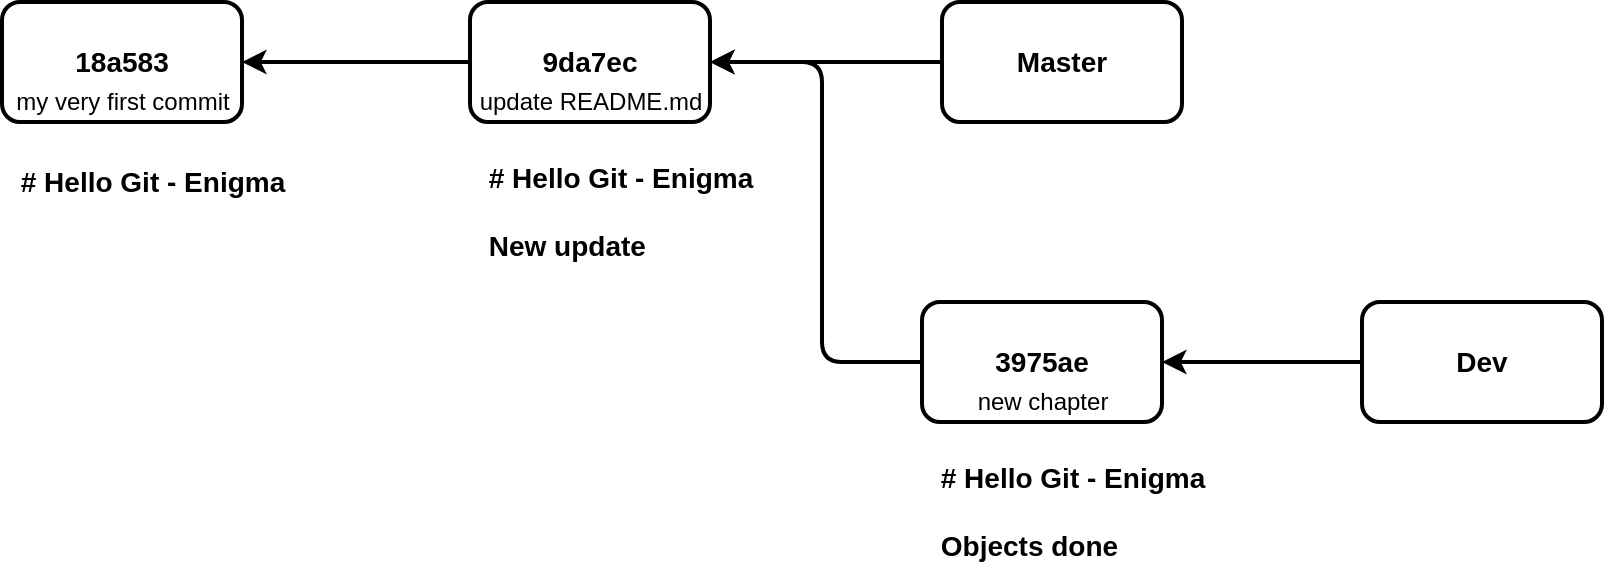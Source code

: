 <mxfile version="15.3.8" type="device"><diagram id="sCmBNae5BMMsYwfiLw7w" name="Page-1"><mxGraphModel dx="1185" dy="655" grid="1" gridSize="10" guides="1" tooltips="1" connect="1" arrows="1" fold="1" page="1" pageScale="1" pageWidth="827" pageHeight="1169" math="0" shadow="0"><root><mxCell id="0"/><mxCell id="1" parent="0"/><mxCell id="yZ-fpaxx-2vTyui-J7OY-1" value="&lt;font color=&quot;#000000&quot; style=&quot;font-size: 14px&quot;&gt;&lt;b&gt;9da7ec&lt;/b&gt;&lt;/font&gt;" style="rounded=1;whiteSpace=wrap;html=1;fillColor=none;strokeColor=#000000;strokeWidth=2;" vertex="1" parent="1"><mxGeometry x="248" y="360" width="120" height="60" as="geometry"/></mxCell><mxCell id="yZ-fpaxx-2vTyui-J7OY-2" value="&lt;font color=&quot;#000000&quot; style=&quot;font-size: 14px&quot;&gt;&lt;b&gt;18a583&lt;/b&gt;&lt;/font&gt;" style="rounded=1;whiteSpace=wrap;html=1;strokeColor=#000000;strokeWidth=2;fillColor=none;" vertex="1" parent="1"><mxGeometry x="14" y="360" width="120" height="60" as="geometry"/></mxCell><mxCell id="yZ-fpaxx-2vTyui-J7OY-3" value="" style="endArrow=classic;html=1;entryX=1;entryY=0.5;entryDx=0;entryDy=0;exitX=0;exitY=0.5;exitDx=0;exitDy=0;strokeWidth=2;strokeColor=#000000;" edge="1" parent="1" source="yZ-fpaxx-2vTyui-J7OY-1" target="yZ-fpaxx-2vTyui-J7OY-2"><mxGeometry width="50" height="50" relative="1" as="geometry"><mxPoint x="204" y="420" as="sourcePoint"/><mxPoint x="274" y="370" as="targetPoint"/></mxGeometry></mxCell><mxCell id="yZ-fpaxx-2vTyui-J7OY-4" value="&lt;font color=&quot;#000000&quot; style=&quot;font-size: 14px&quot;&gt;&lt;b&gt;# Hello Git - Enigma&lt;/b&gt;&lt;/font&gt;" style="text;html=1;align=center;verticalAlign=middle;resizable=0;points=[];autosize=1;strokeColor=none;fillColor=none;" vertex="1" parent="1"><mxGeometry x="14" y="440" width="150" height="20" as="geometry"/></mxCell><mxCell id="yZ-fpaxx-2vTyui-J7OY-5" value="&lt;div style=&quot;text-align: left&quot;&gt;&lt;b style=&quot;color: rgb(0 , 0 , 0) ; font-size: 14px&quot;&gt;# Hello Git - Enigma&lt;/b&gt;&lt;/div&gt;&lt;div style=&quot;text-align: left&quot;&gt;&lt;font color=&quot;#000000&quot;&gt;&lt;span style=&quot;font-size: 14px&quot;&gt;&lt;b&gt;&lt;br&gt;&lt;/b&gt;&lt;/span&gt;&lt;/font&gt;&lt;/div&gt;&lt;b style=&quot;color: rgb(0 , 0 , 0) ; font-size: 14px&quot;&gt;&lt;div style=&quot;text-align: left&quot;&gt;&lt;b&gt;New update&lt;/b&gt;&lt;/div&gt;&lt;/b&gt;" style="text;html=1;align=center;verticalAlign=middle;resizable=0;points=[];autosize=1;strokeColor=none;fillColor=none;" vertex="1" parent="1"><mxGeometry x="248" y="440" width="150" height="50" as="geometry"/></mxCell><mxCell id="yZ-fpaxx-2vTyui-J7OY-6" value="&lt;font color=&quot;#000000&quot;&gt;my very first commit&lt;/font&gt;" style="text;html=1;align=center;verticalAlign=middle;resizable=0;points=[];autosize=1;strokeColor=none;fillColor=none;" vertex="1" parent="1"><mxGeometry x="14" y="400" width="120" height="20" as="geometry"/></mxCell><mxCell id="yZ-fpaxx-2vTyui-J7OY-7" value="&lt;font color=&quot;#000000&quot;&gt;update README.md&lt;/font&gt;" style="text;html=1;align=center;verticalAlign=middle;resizable=0;points=[];autosize=1;strokeColor=none;fillColor=none;" vertex="1" parent="1"><mxGeometry x="243" y="400" width="130" height="20" as="geometry"/></mxCell><mxCell id="yZ-fpaxx-2vTyui-J7OY-8" value="&lt;b&gt;&lt;font style=&quot;font-size: 14px&quot; color=&quot;#000000&quot;&gt;Master&lt;/font&gt;&lt;/b&gt;" style="rounded=1;whiteSpace=wrap;html=1;fillColor=none;strokeColor=#000000;strokeWidth=2;" vertex="1" parent="1"><mxGeometry x="484" y="360" width="120" height="60" as="geometry"/></mxCell><mxCell id="yZ-fpaxx-2vTyui-J7OY-9" value="" style="endArrow=classic;html=1;exitX=0;exitY=0.5;exitDx=0;exitDy=0;entryX=1;entryY=0.5;entryDx=0;entryDy=0;strokeWidth=2;strokeColor=#000000;" edge="1" parent="1" source="yZ-fpaxx-2vTyui-J7OY-8" target="yZ-fpaxx-2vTyui-J7OY-1"><mxGeometry width="50" height="50" relative="1" as="geometry"><mxPoint x="454" y="330" as="sourcePoint"/><mxPoint x="504" y="280" as="targetPoint"/></mxGeometry></mxCell><mxCell id="yZ-fpaxx-2vTyui-J7OY-10" value="&lt;b&gt;&lt;font style=&quot;font-size: 14px&quot; color=&quot;#000000&quot;&gt;Dev&lt;/font&gt;&lt;/b&gt;" style="rounded=1;whiteSpace=wrap;html=1;fillColor=none;strokeColor=#000000;strokeWidth=2;" vertex="1" parent="1"><mxGeometry x="694" y="510" width="120" height="60" as="geometry"/></mxCell><mxCell id="yZ-fpaxx-2vTyui-J7OY-12" value="&lt;font color=&quot;#000000&quot;&gt;&lt;span style=&quot;font-size: 14px&quot;&gt;&lt;b&gt;3975ae&lt;/b&gt;&lt;/span&gt;&lt;/font&gt;" style="rounded=1;whiteSpace=wrap;html=1;fillColor=none;strokeColor=#000000;strokeWidth=2;" vertex="1" parent="1"><mxGeometry x="474" y="510" width="120" height="60" as="geometry"/></mxCell><mxCell id="yZ-fpaxx-2vTyui-J7OY-13" value="&lt;div style=&quot;text-align: left&quot;&gt;&lt;b style=&quot;color: rgb(0 , 0 , 0) ; font-size: 14px&quot;&gt;# Hello Git - Enigma&lt;/b&gt;&lt;/div&gt;&lt;div style=&quot;text-align: left&quot;&gt;&lt;font color=&quot;#000000&quot;&gt;&lt;span style=&quot;font-size: 14px&quot;&gt;&lt;b&gt;&lt;br&gt;&lt;/b&gt;&lt;/span&gt;&lt;/font&gt;&lt;/div&gt;&lt;b style=&quot;color: rgb(0 , 0 , 0) ; font-size: 14px&quot;&gt;&lt;div style=&quot;text-align: left&quot;&gt;Objects done&lt;/div&gt;&lt;/b&gt;" style="text;html=1;align=center;verticalAlign=middle;resizable=0;points=[];autosize=1;strokeColor=none;fillColor=none;" vertex="1" parent="1"><mxGeometry x="474" y="590" width="150" height="50" as="geometry"/></mxCell><mxCell id="yZ-fpaxx-2vTyui-J7OY-14" value="&lt;font color=&quot;#000000&quot;&gt;new chapter&lt;/font&gt;" style="text;html=1;align=center;verticalAlign=middle;resizable=0;points=[];autosize=1;strokeColor=none;fillColor=none;" vertex="1" parent="1"><mxGeometry x="494" y="550" width="80" height="20" as="geometry"/></mxCell><mxCell id="yZ-fpaxx-2vTyui-J7OY-15" value="" style="endArrow=classic;html=1;exitX=0;exitY=0.5;exitDx=0;exitDy=0;strokeWidth=2;strokeColor=#000000;edgeStyle=orthogonalEdgeStyle;entryX=1;entryY=0.5;entryDx=0;entryDy=0;" edge="1" parent="1" source="yZ-fpaxx-2vTyui-J7OY-12" target="yZ-fpaxx-2vTyui-J7OY-1"><mxGeometry width="50" height="50" relative="1" as="geometry"><mxPoint x="224" y="660" as="sourcePoint"/><mxPoint x="364" y="390" as="targetPoint"/><Array as="points"><mxPoint x="424" y="540"/><mxPoint x="424" y="390"/></Array></mxGeometry></mxCell><mxCell id="yZ-fpaxx-2vTyui-J7OY-16" value="" style="endArrow=classic;html=1;strokeColor=#000000;strokeWidth=2;exitX=0;exitY=0.5;exitDx=0;exitDy=0;entryX=1;entryY=0.5;entryDx=0;entryDy=0;" edge="1" parent="1" source="yZ-fpaxx-2vTyui-J7OY-10" target="yZ-fpaxx-2vTyui-J7OY-12"><mxGeometry width="50" height="50" relative="1" as="geometry"><mxPoint x="334" y="490" as="sourcePoint"/><mxPoint x="384" y="440" as="targetPoint"/></mxGeometry></mxCell></root></mxGraphModel></diagram></mxfile>